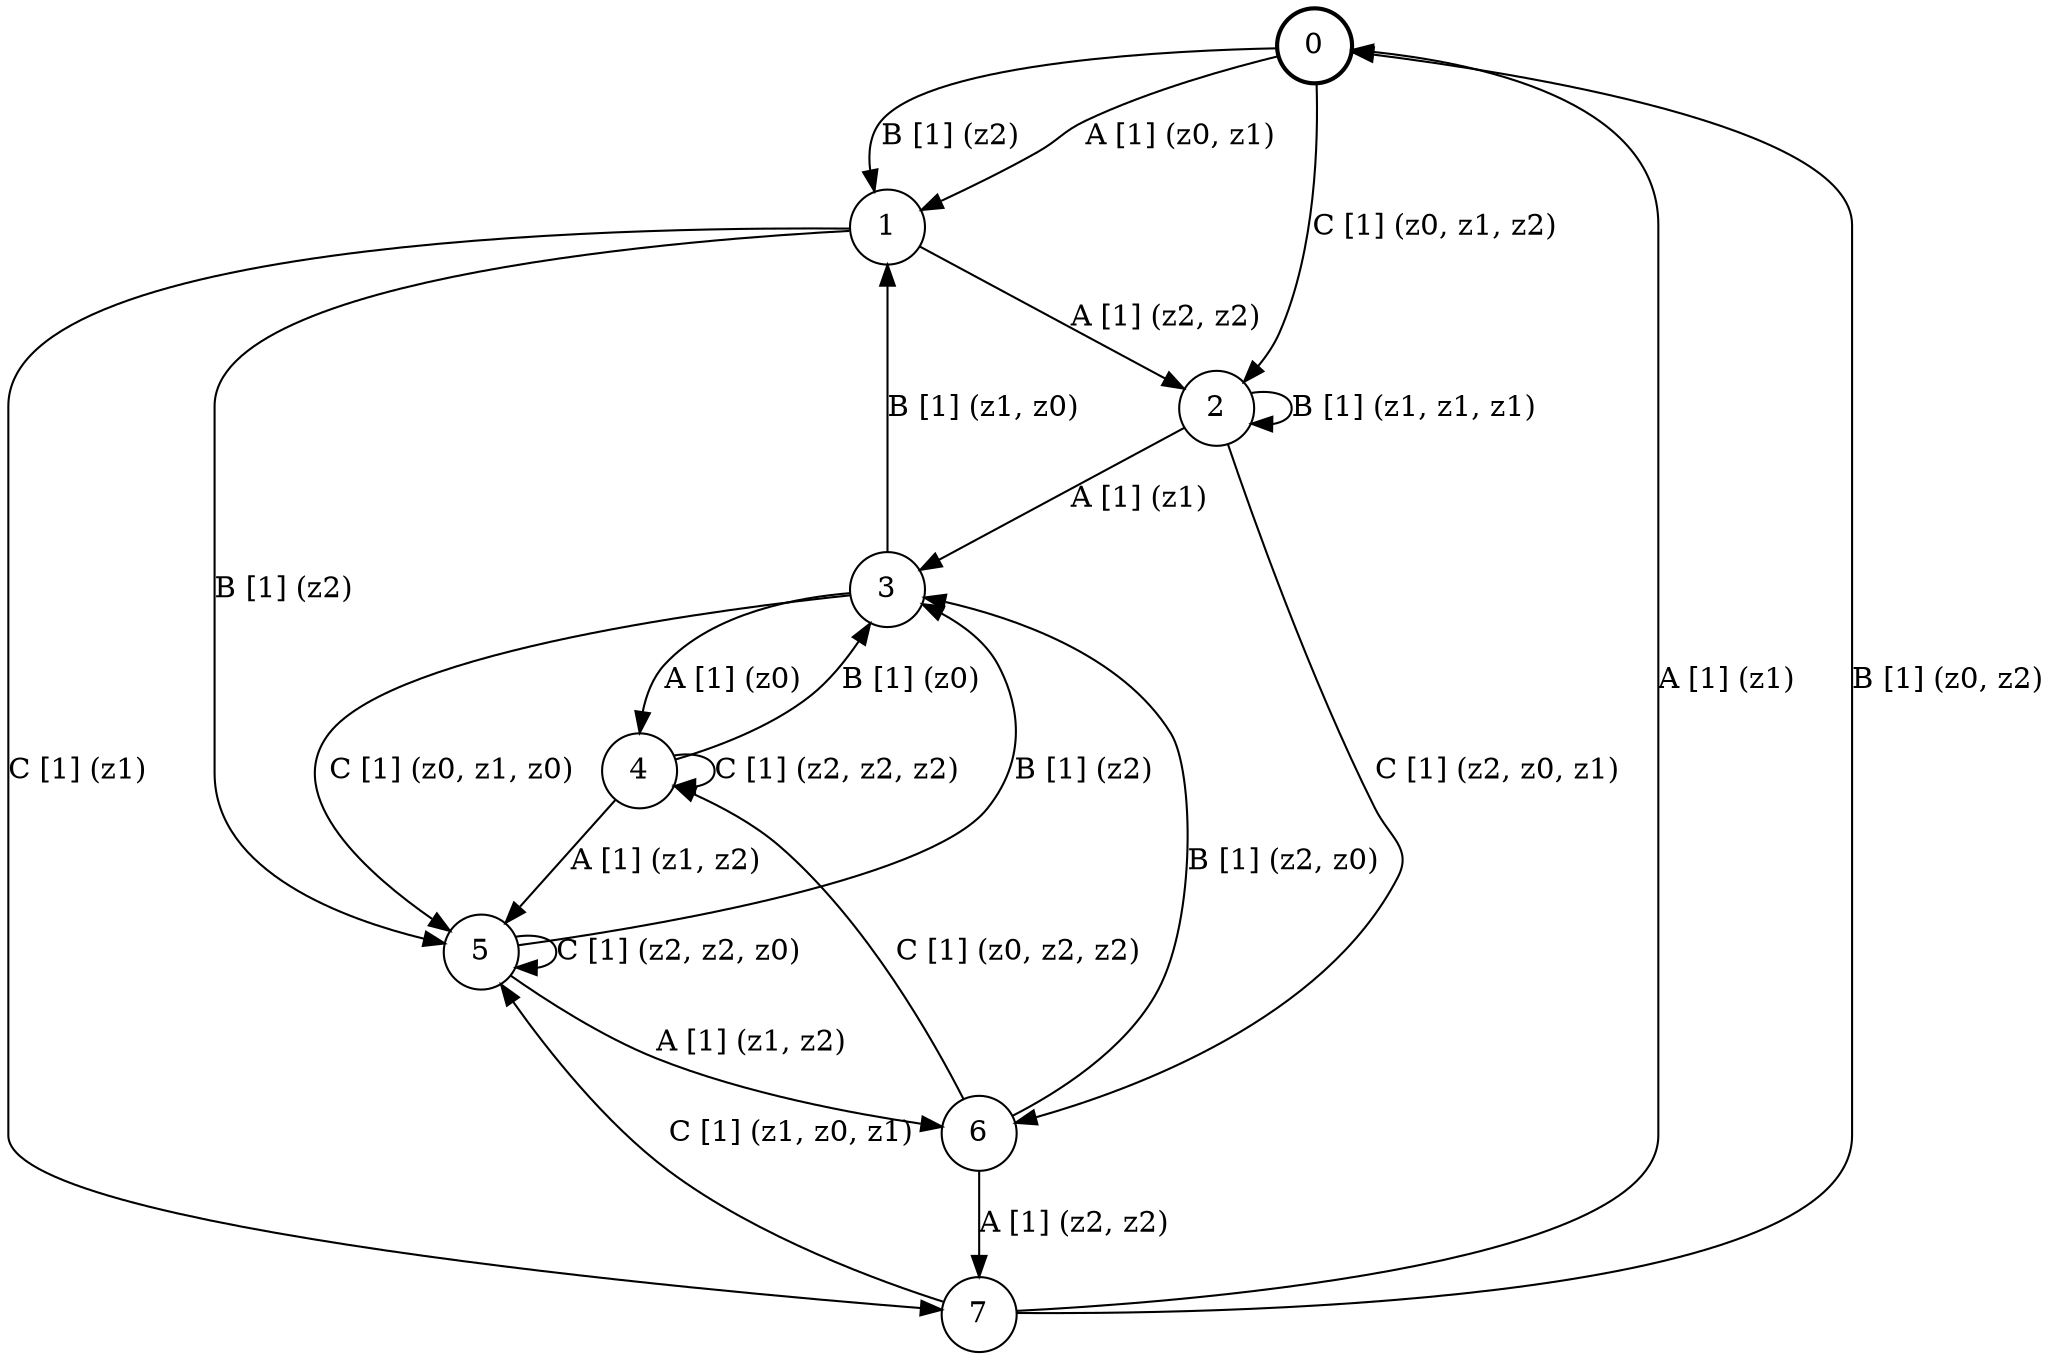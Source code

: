 # generated file, don't try to modify
# command: dot -Tpng <filename> > tree.png
digraph Automaton {
    node [shape = circle];
    0 [style = "bold"];
    0 -> 1 [label = "A [1] (z0, z1) "];
    0 -> 1 [label = "B [1] (z2) "];
    0 -> 2 [label = "C [1] (z0, z1, z2) "];
    1 -> 2 [label = "A [1] (z2, z2) "];
    1 -> 5 [label = "B [1] (z2) "];
    1 -> 7 [label = "C [1] (z1) "];
    2 -> 3 [label = "A [1] (z1) "];
    2 -> 2 [label = "B [1] (z1, z1, z1) "];
    2 -> 6 [label = "C [1] (z2, z0, z1) "];
    3 -> 4 [label = "A [1] (z0) "];
    3 -> 1 [label = "B [1] (z1, z0) "];
    3 -> 5 [label = "C [1] (z0, z1, z0) "];
    4 -> 5 [label = "A [1] (z1, z2) "];
    4 -> 3 [label = "B [1] (z0) "];
    4 -> 4 [label = "C [1] (z2, z2, z2) "];
    5 -> 6 [label = "A [1] (z1, z2) "];
    5 -> 3 [label = "B [1] (z2) "];
    5 -> 5 [label = "C [1] (z2, z2, z0) "];
    6 -> 7 [label = "A [1] (z2, z2) "];
    6 -> 3 [label = "B [1] (z2, z0) "];
    6 -> 4 [label = "C [1] (z0, z2, z2) "];
    7 -> 0 [label = "A [1] (z1) "];
    7 -> 0 [label = "B [1] (z0, z2) "];
    7 -> 5 [label = "C [1] (z1, z0, z1) "];
}
